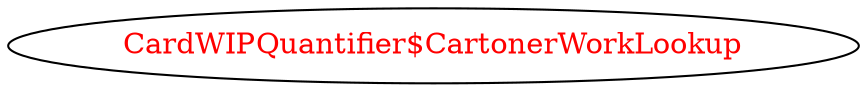 digraph dependencyGraph {
 concentrate=true;
 ranksep="2.0";
 rankdir="LR"; 
 splines="ortho";
"CardWIPQuantifier$CartonerWorkLookup" [fontcolor="red"];
}
